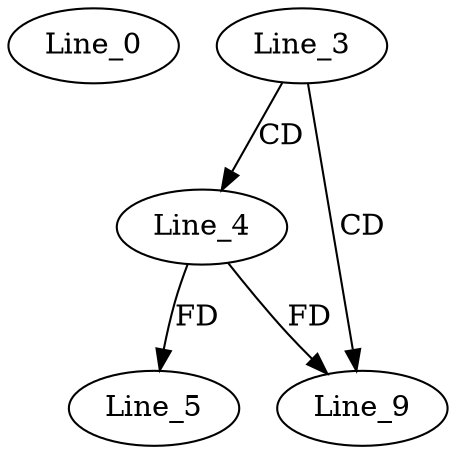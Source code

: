 digraph G {
  Line_0;
  Line_3;
  Line_4;
  Line_5;
  Line_9;
  Line_3 -> Line_4 [ label="CD" ];
  Line_4 -> Line_5 [ label="FD" ];
  Line_3 -> Line_9 [ label="CD" ];
  Line_4 -> Line_9 [ label="FD" ];
}
